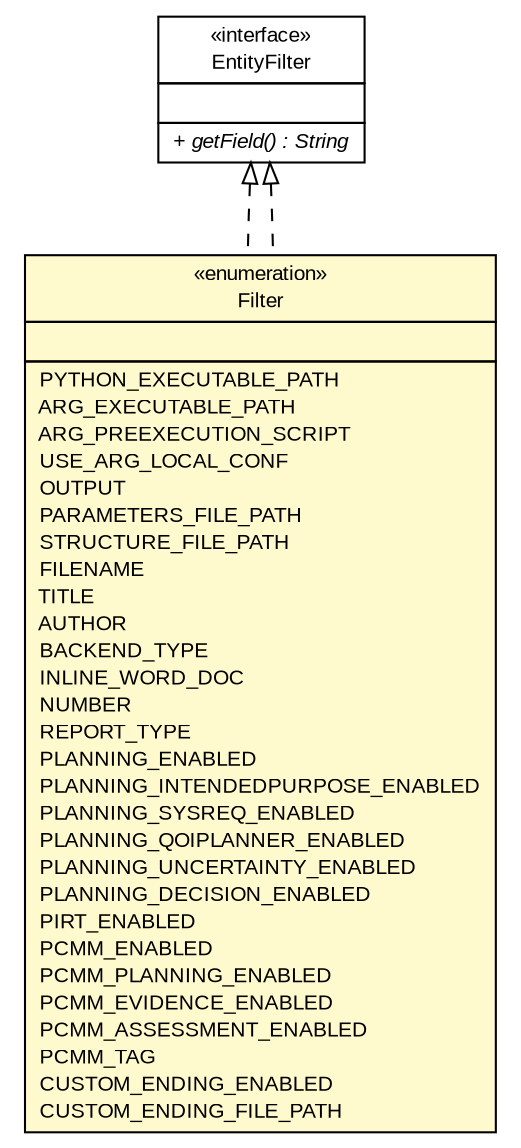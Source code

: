 #!/usr/local/bin/dot
#
# Class diagram 
# Generated by UMLGraph version R5_6-24-gf6e263 (http://www.umlgraph.org/)
#

digraph G {
	edge [fontname="arial",fontsize=10,labelfontname="arial",labelfontsize=10];
	node [fontname="arial",fontsize=10,shape=plaintext];
	nodesep=0.25;
	ranksep=0.5;
	// gov.sandia.cf.model.ARGParameters.Filter
	c41660 [label=<<table title="gov.sandia.cf.model.ARGParameters.Filter" border="0" cellborder="1" cellspacing="0" cellpadding="2" port="p" bgcolor="lemonChiffon" href="./ARGParameters.Filter.html">
		<tr><td><table border="0" cellspacing="0" cellpadding="1">
<tr><td align="center" balign="center"> &#171;enumeration&#187; </td></tr>
<tr><td align="center" balign="center"> Filter </td></tr>
		</table></td></tr>
		<tr><td><table border="0" cellspacing="0" cellpadding="1">
<tr><td align="left" balign="left">  </td></tr>
		</table></td></tr>
		<tr><td><table border="0" cellspacing="0" cellpadding="1">
<tr><td align="left" balign="left"> PYTHON_EXECUTABLE_PATH </td></tr>
<tr><td align="left" balign="left"> ARG_EXECUTABLE_PATH </td></tr>
<tr><td align="left" balign="left"> ARG_PREEXECUTION_SCRIPT </td></tr>
<tr><td align="left" balign="left"> USE_ARG_LOCAL_CONF </td></tr>
<tr><td align="left" balign="left"> OUTPUT </td></tr>
<tr><td align="left" balign="left"> PARAMETERS_FILE_PATH </td></tr>
<tr><td align="left" balign="left"> STRUCTURE_FILE_PATH </td></tr>
<tr><td align="left" balign="left"> FILENAME </td></tr>
<tr><td align="left" balign="left"> TITLE </td></tr>
<tr><td align="left" balign="left"> AUTHOR </td></tr>
<tr><td align="left" balign="left"> BACKEND_TYPE </td></tr>
<tr><td align="left" balign="left"> INLINE_WORD_DOC </td></tr>
<tr><td align="left" balign="left"> NUMBER </td></tr>
<tr><td align="left" balign="left"> REPORT_TYPE </td></tr>
<tr><td align="left" balign="left"> PLANNING_ENABLED </td></tr>
<tr><td align="left" balign="left"> PLANNING_INTENDEDPURPOSE_ENABLED </td></tr>
<tr><td align="left" balign="left"> PLANNING_SYSREQ_ENABLED </td></tr>
<tr><td align="left" balign="left"> PLANNING_QOIPLANNER_ENABLED </td></tr>
<tr><td align="left" balign="left"> PLANNING_UNCERTAINTY_ENABLED </td></tr>
<tr><td align="left" balign="left"> PLANNING_DECISION_ENABLED </td></tr>
<tr><td align="left" balign="left"> PIRT_ENABLED </td></tr>
<tr><td align="left" balign="left"> PCMM_ENABLED </td></tr>
<tr><td align="left" balign="left"> PCMM_PLANNING_ENABLED </td></tr>
<tr><td align="left" balign="left"> PCMM_EVIDENCE_ENABLED </td></tr>
<tr><td align="left" balign="left"> PCMM_ASSESSMENT_ENABLED </td></tr>
<tr><td align="left" balign="left"> PCMM_TAG </td></tr>
<tr><td align="left" balign="left"> CUSTOM_ENDING_ENABLED </td></tr>
<tr><td align="left" balign="left"> CUSTOM_ENDING_FILE_PATH </td></tr>
		</table></td></tr>
		</table>>, URL="./ARGParameters.Filter.html", fontname="arial", fontcolor="black", fontsize=10.0];
	// gov.sandia.cf.model.query.EntityFilter
	c41772 [label=<<table title="gov.sandia.cf.model.query.EntityFilter" border="0" cellborder="1" cellspacing="0" cellpadding="2" port="p" href="./query/EntityFilter.html">
		<tr><td><table border="0" cellspacing="0" cellpadding="1">
<tr><td align="center" balign="center"> &#171;interface&#187; </td></tr>
<tr><td align="center" balign="center"> EntityFilter </td></tr>
		</table></td></tr>
		<tr><td><table border="0" cellspacing="0" cellpadding="1">
<tr><td align="left" balign="left">  </td></tr>
		</table></td></tr>
		<tr><td><table border="0" cellspacing="0" cellpadding="1">
<tr><td align="left" balign="left"><font face="arial italic" point-size="10.0"> + getField() : String </font></td></tr>
		</table></td></tr>
		</table>>, URL="./query/EntityFilter.html", fontname="arial", fontcolor="black", fontsize=10.0];
	//gov.sandia.cf.model.ARGParameters.Filter implements gov.sandia.cf.model.query.EntityFilter
	c41772:p -> c41660:p [dir=back,arrowtail=empty,style=dashed];
	//gov.sandia.cf.model.ARGParameters.Filter implements gov.sandia.cf.model.query.EntityFilter
	c41772:p -> c41660:p [dir=back,arrowtail=empty,style=dashed];
}

